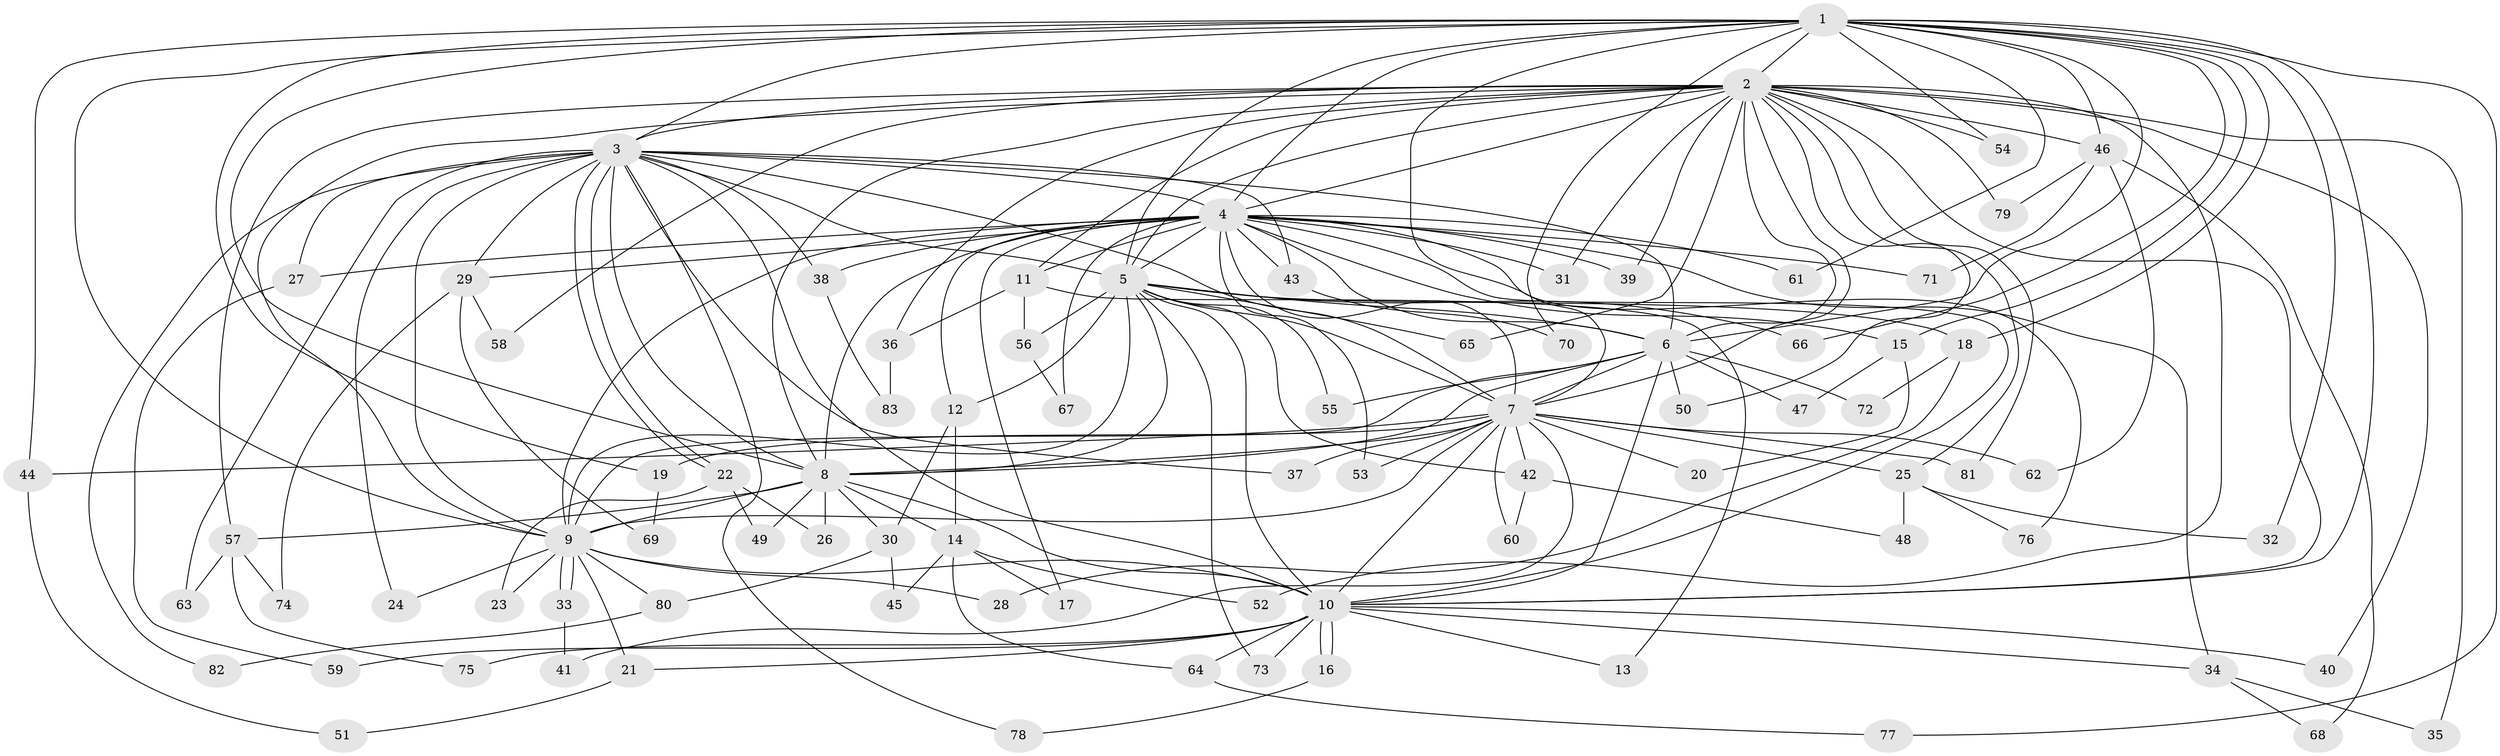 // coarse degree distribution, {30: 0.015873015873015872, 18: 0.015873015873015872, 23: 0.015873015873015872, 20: 0.015873015873015872, 10: 0.015873015873015872, 16: 0.031746031746031744, 15: 0.015873015873015872, 6: 0.015873015873015872, 4: 0.06349206349206349, 2: 0.5396825396825397, 3: 0.19047619047619047, 5: 0.047619047619047616, 1: 0.015873015873015872}
// Generated by graph-tools (version 1.1) at 2025/23/03/03/25 07:23:45]
// undirected, 83 vertices, 191 edges
graph export_dot {
graph [start="1"]
  node [color=gray90,style=filled];
  1;
  2;
  3;
  4;
  5;
  6;
  7;
  8;
  9;
  10;
  11;
  12;
  13;
  14;
  15;
  16;
  17;
  18;
  19;
  20;
  21;
  22;
  23;
  24;
  25;
  26;
  27;
  28;
  29;
  30;
  31;
  32;
  33;
  34;
  35;
  36;
  37;
  38;
  39;
  40;
  41;
  42;
  43;
  44;
  45;
  46;
  47;
  48;
  49;
  50;
  51;
  52;
  53;
  54;
  55;
  56;
  57;
  58;
  59;
  60;
  61;
  62;
  63;
  64;
  65;
  66;
  67;
  68;
  69;
  70;
  71;
  72;
  73;
  74;
  75;
  76;
  77;
  78;
  79;
  80;
  81;
  82;
  83;
  1 -- 2;
  1 -- 3;
  1 -- 4;
  1 -- 5;
  1 -- 6;
  1 -- 7;
  1 -- 8;
  1 -- 9;
  1 -- 10;
  1 -- 15;
  1 -- 18;
  1 -- 19;
  1 -- 32;
  1 -- 44;
  1 -- 46;
  1 -- 54;
  1 -- 61;
  1 -- 66;
  1 -- 70;
  1 -- 77;
  2 -- 3;
  2 -- 4;
  2 -- 5;
  2 -- 6;
  2 -- 7;
  2 -- 8;
  2 -- 9;
  2 -- 10;
  2 -- 11;
  2 -- 25;
  2 -- 31;
  2 -- 35;
  2 -- 36;
  2 -- 39;
  2 -- 40;
  2 -- 46;
  2 -- 50;
  2 -- 52;
  2 -- 54;
  2 -- 57;
  2 -- 58;
  2 -- 65;
  2 -- 79;
  2 -- 81;
  3 -- 4;
  3 -- 5;
  3 -- 6;
  3 -- 7;
  3 -- 8;
  3 -- 9;
  3 -- 10;
  3 -- 22;
  3 -- 22;
  3 -- 24;
  3 -- 27;
  3 -- 29;
  3 -- 37;
  3 -- 38;
  3 -- 43;
  3 -- 63;
  3 -- 78;
  3 -- 82;
  4 -- 5;
  4 -- 6;
  4 -- 7;
  4 -- 8;
  4 -- 9;
  4 -- 10;
  4 -- 11;
  4 -- 12;
  4 -- 15;
  4 -- 17;
  4 -- 27;
  4 -- 29;
  4 -- 31;
  4 -- 34;
  4 -- 38;
  4 -- 39;
  4 -- 43;
  4 -- 53;
  4 -- 61;
  4 -- 67;
  4 -- 71;
  4 -- 76;
  5 -- 6;
  5 -- 7;
  5 -- 8;
  5 -- 9;
  5 -- 10;
  5 -- 12;
  5 -- 18;
  5 -- 42;
  5 -- 55;
  5 -- 56;
  5 -- 65;
  5 -- 66;
  5 -- 73;
  6 -- 7;
  6 -- 8;
  6 -- 9;
  6 -- 10;
  6 -- 47;
  6 -- 50;
  6 -- 55;
  6 -- 72;
  7 -- 8;
  7 -- 9;
  7 -- 10;
  7 -- 19;
  7 -- 20;
  7 -- 25;
  7 -- 37;
  7 -- 41;
  7 -- 42;
  7 -- 44;
  7 -- 53;
  7 -- 60;
  7 -- 62;
  7 -- 81;
  8 -- 9;
  8 -- 10;
  8 -- 14;
  8 -- 26;
  8 -- 30;
  8 -- 49;
  8 -- 57;
  9 -- 10;
  9 -- 21;
  9 -- 23;
  9 -- 24;
  9 -- 28;
  9 -- 33;
  9 -- 33;
  9 -- 80;
  10 -- 13;
  10 -- 16;
  10 -- 16;
  10 -- 21;
  10 -- 34;
  10 -- 40;
  10 -- 59;
  10 -- 64;
  10 -- 73;
  10 -- 75;
  11 -- 13;
  11 -- 36;
  11 -- 56;
  12 -- 14;
  12 -- 30;
  14 -- 17;
  14 -- 45;
  14 -- 52;
  14 -- 64;
  15 -- 20;
  15 -- 47;
  16 -- 78;
  18 -- 28;
  18 -- 72;
  19 -- 69;
  21 -- 51;
  22 -- 23;
  22 -- 26;
  22 -- 49;
  25 -- 32;
  25 -- 48;
  25 -- 76;
  27 -- 59;
  29 -- 58;
  29 -- 69;
  29 -- 74;
  30 -- 45;
  30 -- 80;
  33 -- 41;
  34 -- 35;
  34 -- 68;
  36 -- 83;
  38 -- 83;
  42 -- 48;
  42 -- 60;
  43 -- 70;
  44 -- 51;
  46 -- 62;
  46 -- 68;
  46 -- 71;
  46 -- 79;
  56 -- 67;
  57 -- 63;
  57 -- 74;
  57 -- 75;
  64 -- 77;
  80 -- 82;
}
